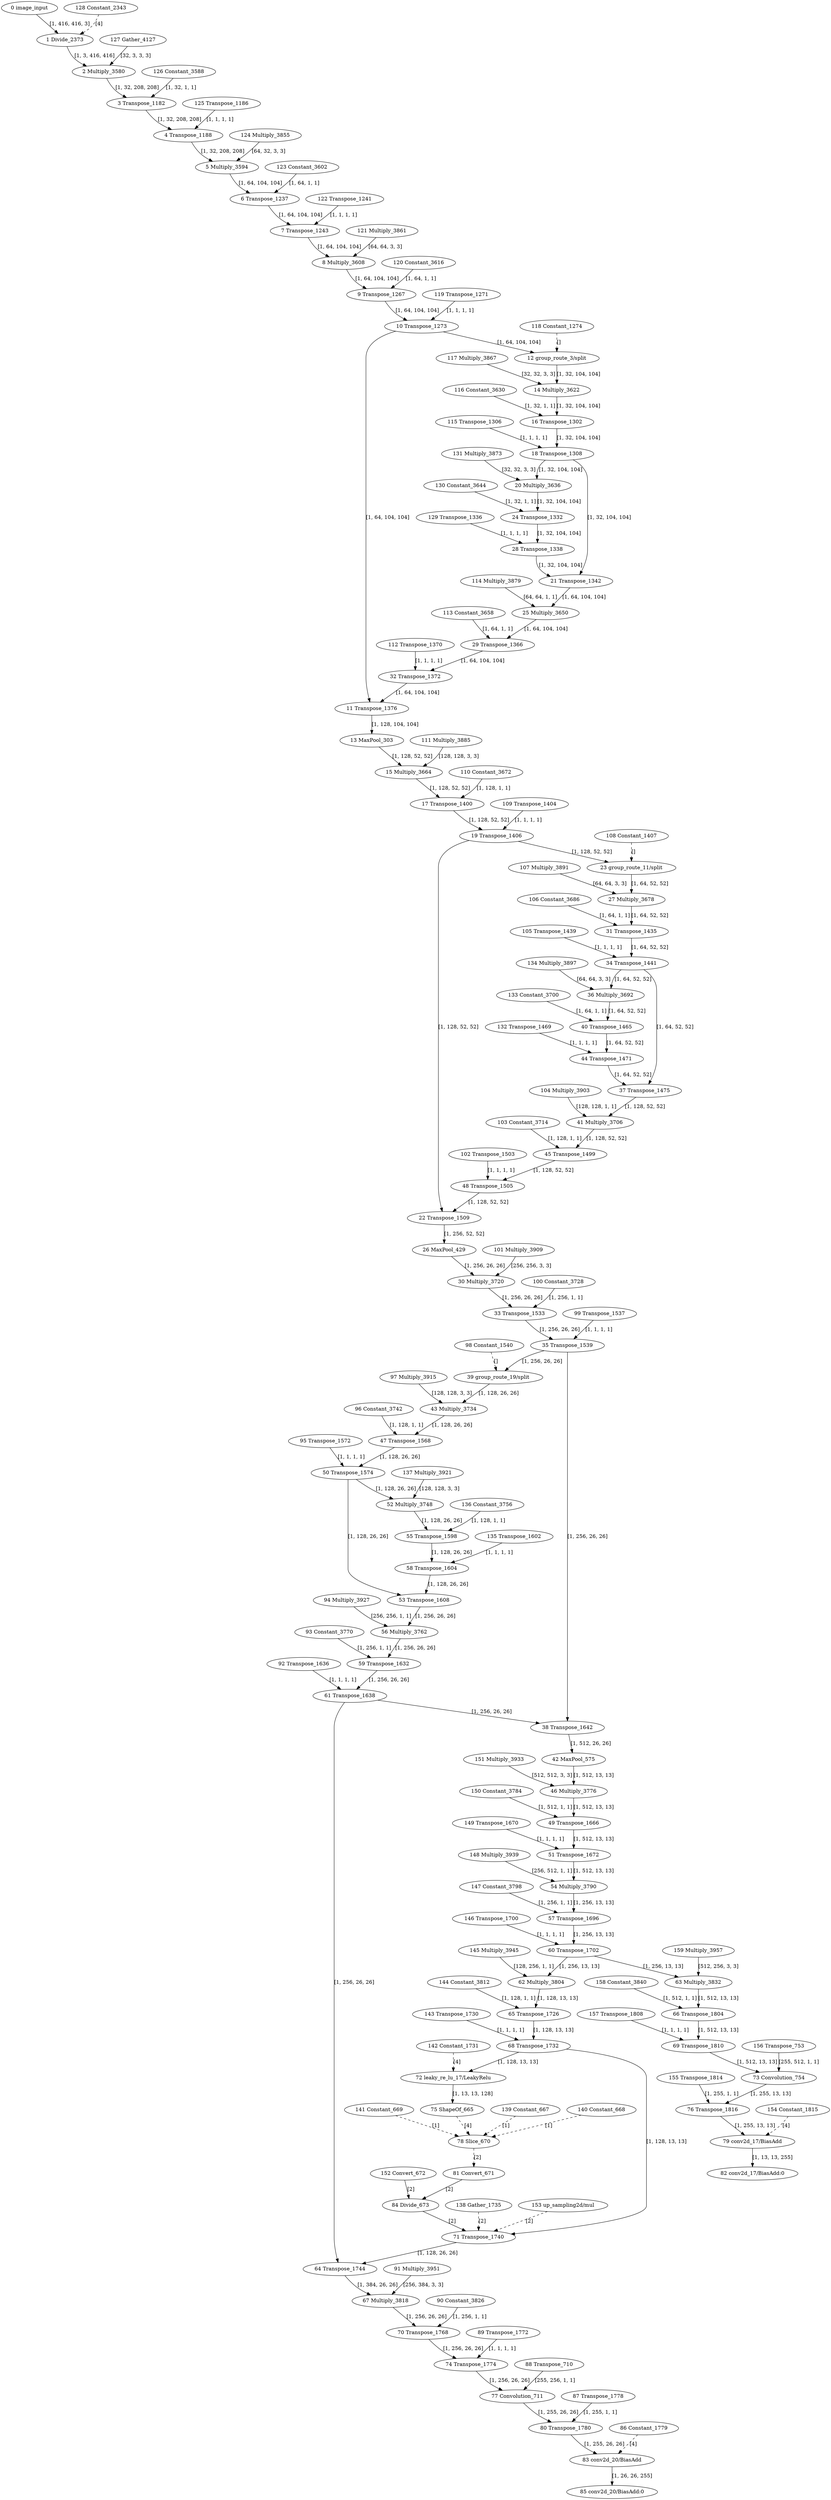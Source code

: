 strict digraph  {
"0 image_input" [id=0, type=Parameter];
"1 Divide_2373" [id=1, type=Transpose];
"2 Multiply_3580" [id=2, type=Convolution];
"3 Transpose_1182" [id=3, type=Add];
"4 Transpose_1188" [id=4, type=PRelu];
"5 Multiply_3594" [id=5, type=Convolution];
"6 Transpose_1237" [id=6, type=Add];
"7 Transpose_1243" [id=7, type=PRelu];
"8 Multiply_3608" [id=8, type=Convolution];
"9 Transpose_1267" [id=9, type=Add];
"10 Transpose_1273" [id=10, type=PRelu];
"11 Transpose_1376" [id=11, type=Concat];
"12 group_route_3/split" [id=12, type=Split];
"13 MaxPool_303" [id=13, type=MaxPool];
"14 Multiply_3622" [id=14, type=Convolution];
"15 Multiply_3664" [id=15, type=Convolution];
"16 Transpose_1302" [id=16, type=Add];
"17 Transpose_1400" [id=17, type=Add];
"18 Transpose_1308" [id=18, type=PRelu];
"19 Transpose_1406" [id=19, type=PRelu];
"20 Multiply_3636" [id=20, type=Convolution];
"21 Transpose_1342" [id=21, type=Concat];
"22 Transpose_1509" [id=22, type=Concat];
"23 group_route_11/split" [id=23, type=Split];
"24 Transpose_1332" [id=24, type=Add];
"25 Multiply_3650" [id=25, type=Convolution];
"26 MaxPool_429" [id=26, type=MaxPool];
"27 Multiply_3678" [id=27, type=Convolution];
"28 Transpose_1338" [id=28, type=PRelu];
"29 Transpose_1366" [id=29, type=Add];
"30 Multiply_3720" [id=30, type=Convolution];
"31 Transpose_1435" [id=31, type=Add];
"32 Transpose_1372" [id=32, type=PRelu];
"33 Transpose_1533" [id=33, type=Add];
"34 Transpose_1441" [id=34, type=PRelu];
"35 Transpose_1539" [id=35, type=PRelu];
"36 Multiply_3692" [id=36, type=Convolution];
"37 Transpose_1475" [id=37, type=Concat];
"38 Transpose_1642" [id=38, type=Concat];
"39 group_route_19/split" [id=39, type=Split];
"40 Transpose_1465" [id=40, type=Add];
"41 Multiply_3706" [id=41, type=Convolution];
"42 MaxPool_575" [id=42, type=MaxPool];
"43 Multiply_3734" [id=43, type=Convolution];
"44 Transpose_1471" [id=44, type=PRelu];
"45 Transpose_1499" [id=45, type=Add];
"46 Multiply_3776" [id=46, type=Convolution];
"47 Transpose_1568" [id=47, type=Add];
"48 Transpose_1505" [id=48, type=PRelu];
"49 Transpose_1666" [id=49, type=Add];
"50 Transpose_1574" [id=50, type=PRelu];
"51 Transpose_1672" [id=51, type=PRelu];
"52 Multiply_3748" [id=52, type=Convolution];
"53 Transpose_1608" [id=53, type=Concat];
"54 Multiply_3790" [id=54, type=Convolution];
"55 Transpose_1598" [id=55, type=Add];
"56 Multiply_3762" [id=56, type=Convolution];
"57 Transpose_1696" [id=57, type=Add];
"58 Transpose_1604" [id=58, type=PRelu];
"59 Transpose_1632" [id=59, type=Add];
"60 Transpose_1702" [id=60, type=PRelu];
"61 Transpose_1638" [id=61, type=PRelu];
"62 Multiply_3804" [id=62, type=Convolution];
"63 Multiply_3832" [id=63, type=Convolution];
"64 Transpose_1744" [id=64, type=Concat];
"65 Transpose_1726" [id=65, type=Add];
"66 Transpose_1804" [id=66, type=Add];
"67 Multiply_3818" [id=67, type=Convolution];
"68 Transpose_1732" [id=68, type=PRelu];
"69 Transpose_1810" [id=69, type=PRelu];
"70 Transpose_1768" [id=70, type=Add];
"71 Transpose_1740" [id=71, type=Interpolate];
"72 leaky_re_lu_17/LeakyRelu" [id=72, type=Transpose];
"73 Convolution_754" [id=73, type=Convolution];
"74 Transpose_1774" [id=74, type=PRelu];
"75 ShapeOf_665" [id=75, type=ShapeOf];
"76 Transpose_1816" [id=76, type=Add];
"77 Convolution_711" [id=77, type=Convolution];
"78 Slice_670" [id=78, type=StridedSlice];
"79 conv2d_17/BiasAdd" [id=79, type=Transpose];
"80 Transpose_1780" [id=80, type=Add];
"81 Convert_671" [id=81, type=Convert];
"82 conv2d_17/BiasAdd^0" [id=82, label="82 conv2d_17/BiasAdd:0", type=Result];
"83 conv2d_20/BiasAdd" [id=83, type=Transpose];
"84 Divide_673" [id=84, type=Divide];
"85 conv2d_20/BiasAdd^0" [id=85, label="85 conv2d_20/BiasAdd:0", type=Result];
"86 Constant_1779" [id=86, type=Constant];
"87 Transpose_1778" [id=87, type=Constant];
"88 Transpose_710" [id=88, type=Constant];
"89 Transpose_1772" [id=89, type=Constant];
"90 Constant_3826" [id=90, type=Constant];
"91 Multiply_3951" [id=91, type=Constant];
"92 Transpose_1636" [id=92, type=Constant];
"93 Constant_3770" [id=93, type=Constant];
"94 Multiply_3927" [id=94, type=Constant];
"95 Transpose_1572" [id=95, type=Constant];
"96 Constant_3742" [id=96, type=Constant];
"97 Multiply_3915" [id=97, type=Constant];
"98 Constant_1540" [id=98, type=Constant];
"99 Transpose_1537" [id=99, type=Constant];
"100 Constant_3728" [id=100, type=Constant];
"101 Multiply_3909" [id=101, type=Constant];
"102 Transpose_1503" [id=102, type=Constant];
"103 Constant_3714" [id=103, type=Constant];
"104 Multiply_3903" [id=104, type=Constant];
"105 Transpose_1439" [id=105, type=Constant];
"106 Constant_3686" [id=106, type=Constant];
"107 Multiply_3891" [id=107, type=Constant];
"108 Constant_1407" [id=108, type=Constant];
"109 Transpose_1404" [id=109, type=Constant];
"110 Constant_3672" [id=110, type=Constant];
"111 Multiply_3885" [id=111, type=Constant];
"112 Transpose_1370" [id=112, type=Constant];
"113 Constant_3658" [id=113, type=Constant];
"114 Multiply_3879" [id=114, type=Constant];
"115 Transpose_1306" [id=115, type=Constant];
"116 Constant_3630" [id=116, type=Constant];
"117 Multiply_3867" [id=117, type=Constant];
"118 Constant_1274" [id=118, type=Constant];
"119 Transpose_1271" [id=119, type=Constant];
"120 Constant_3616" [id=120, type=Constant];
"121 Multiply_3861" [id=121, type=Constant];
"122 Transpose_1241" [id=122, type=Constant];
"123 Constant_3602" [id=123, type=Constant];
"124 Multiply_3855" [id=124, type=Constant];
"125 Transpose_1186" [id=125, type=Constant];
"126 Constant_3588" [id=126, type=Constant];
"127 Gather_4127" [id=127, type=Constant];
"128 Constant_2343" [id=128, type=Constant];
"129 Transpose_1336" [id=129, type=Constant];
"130 Constant_3644" [id=130, type=Constant];
"131 Multiply_3873" [id=131, type=Constant];
"132 Transpose_1469" [id=132, type=Constant];
"133 Constant_3700" [id=133, type=Constant];
"134 Multiply_3897" [id=134, type=Constant];
"135 Transpose_1602" [id=135, type=Constant];
"136 Constant_3756" [id=136, type=Constant];
"137 Multiply_3921" [id=137, type=Constant];
"138 Gather_1735" [id=138, type=Constant];
"139 Constant_667" [id=139, type=Constant];
"140 Constant_668" [id=140, type=Constant];
"141 Constant_669" [id=141, type=Constant];
"142 Constant_1731" [id=142, type=Constant];
"143 Transpose_1730" [id=143, type=Constant];
"144 Constant_3812" [id=144, type=Constant];
"145 Multiply_3945" [id=145, type=Constant];
"146 Transpose_1700" [id=146, type=Constant];
"147 Constant_3798" [id=147, type=Constant];
"148 Multiply_3939" [id=148, type=Constant];
"149 Transpose_1670" [id=149, type=Constant];
"150 Constant_3784" [id=150, type=Constant];
"151 Multiply_3933" [id=151, type=Constant];
"152 Convert_672" [id=152, type=Constant];
"153 up_sampling2d/mul" [id=153, type=Constant];
"154 Constant_1815" [id=154, type=Constant];
"155 Transpose_1814" [id=155, type=Constant];
"156 Transpose_753" [id=156, type=Constant];
"157 Transpose_1808" [id=157, type=Constant];
"158 Constant_3840" [id=158, type=Constant];
"159 Multiply_3957" [id=159, type=Constant];
"0 image_input" -> "1 Divide_2373"  [label="[1, 416, 416, 3]", style=solid];
"1 Divide_2373" -> "2 Multiply_3580"  [label="[1, 3, 416, 416]", style=solid];
"2 Multiply_3580" -> "3 Transpose_1182"  [label="[1, 32, 208, 208]", style=solid];
"3 Transpose_1182" -> "4 Transpose_1188"  [label="[1, 32, 208, 208]", style=solid];
"4 Transpose_1188" -> "5 Multiply_3594"  [label="[1, 32, 208, 208]", style=solid];
"5 Multiply_3594" -> "6 Transpose_1237"  [label="[1, 64, 104, 104]", style=solid];
"6 Transpose_1237" -> "7 Transpose_1243"  [label="[1, 64, 104, 104]", style=solid];
"7 Transpose_1243" -> "8 Multiply_3608"  [label="[1, 64, 104, 104]", style=solid];
"8 Multiply_3608" -> "9 Transpose_1267"  [label="[1, 64, 104, 104]", style=solid];
"9 Transpose_1267" -> "10 Transpose_1273"  [label="[1, 64, 104, 104]", style=solid];
"10 Transpose_1273" -> "11 Transpose_1376"  [label="[1, 64, 104, 104]", style=solid];
"10 Transpose_1273" -> "12 group_route_3/split"  [label="[1, 64, 104, 104]", style=solid];
"11 Transpose_1376" -> "13 MaxPool_303"  [label="[1, 128, 104, 104]", style=solid];
"12 group_route_3/split" -> "14 Multiply_3622"  [label="[1, 32, 104, 104]", style=solid];
"13 MaxPool_303" -> "15 Multiply_3664"  [label="[1, 128, 52, 52]", style=solid];
"14 Multiply_3622" -> "16 Transpose_1302"  [label="[1, 32, 104, 104]", style=solid];
"15 Multiply_3664" -> "17 Transpose_1400"  [label="[1, 128, 52, 52]", style=solid];
"16 Transpose_1302" -> "18 Transpose_1308"  [label="[1, 32, 104, 104]", style=solid];
"17 Transpose_1400" -> "19 Transpose_1406"  [label="[1, 128, 52, 52]", style=solid];
"18 Transpose_1308" -> "20 Multiply_3636"  [label="[1, 32, 104, 104]", style=solid];
"18 Transpose_1308" -> "21 Transpose_1342"  [label="[1, 32, 104, 104]", style=solid];
"19 Transpose_1406" -> "22 Transpose_1509"  [label="[1, 128, 52, 52]", style=solid];
"19 Transpose_1406" -> "23 group_route_11/split"  [label="[1, 128, 52, 52]", style=solid];
"20 Multiply_3636" -> "24 Transpose_1332"  [label="[1, 32, 104, 104]", style=solid];
"21 Transpose_1342" -> "25 Multiply_3650"  [label="[1, 64, 104, 104]", style=solid];
"22 Transpose_1509" -> "26 MaxPool_429"  [label="[1, 256, 52, 52]", style=solid];
"23 group_route_11/split" -> "27 Multiply_3678"  [label="[1, 64, 52, 52]", style=solid];
"24 Transpose_1332" -> "28 Transpose_1338"  [label="[1, 32, 104, 104]", style=solid];
"25 Multiply_3650" -> "29 Transpose_1366"  [label="[1, 64, 104, 104]", style=solid];
"26 MaxPool_429" -> "30 Multiply_3720"  [label="[1, 256, 26, 26]", style=solid];
"27 Multiply_3678" -> "31 Transpose_1435"  [label="[1, 64, 52, 52]", style=solid];
"28 Transpose_1338" -> "21 Transpose_1342"  [label="[1, 32, 104, 104]", style=solid];
"29 Transpose_1366" -> "32 Transpose_1372"  [label="[1, 64, 104, 104]", style=solid];
"30 Multiply_3720" -> "33 Transpose_1533"  [label="[1, 256, 26, 26]", style=solid];
"31 Transpose_1435" -> "34 Transpose_1441"  [label="[1, 64, 52, 52]", style=solid];
"32 Transpose_1372" -> "11 Transpose_1376"  [label="[1, 64, 104, 104]", style=solid];
"33 Transpose_1533" -> "35 Transpose_1539"  [label="[1, 256, 26, 26]", style=solid];
"34 Transpose_1441" -> "36 Multiply_3692"  [label="[1, 64, 52, 52]", style=solid];
"34 Transpose_1441" -> "37 Transpose_1475"  [label="[1, 64, 52, 52]", style=solid];
"35 Transpose_1539" -> "38 Transpose_1642"  [label="[1, 256, 26, 26]", style=solid];
"35 Transpose_1539" -> "39 group_route_19/split"  [label="[1, 256, 26, 26]", style=solid];
"36 Multiply_3692" -> "40 Transpose_1465"  [label="[1, 64, 52, 52]", style=solid];
"37 Transpose_1475" -> "41 Multiply_3706"  [label="[1, 128, 52, 52]", style=solid];
"38 Transpose_1642" -> "42 MaxPool_575"  [label="[1, 512, 26, 26]", style=solid];
"39 group_route_19/split" -> "43 Multiply_3734"  [label="[1, 128, 26, 26]", style=solid];
"40 Transpose_1465" -> "44 Transpose_1471"  [label="[1, 64, 52, 52]", style=solid];
"41 Multiply_3706" -> "45 Transpose_1499"  [label="[1, 128, 52, 52]", style=solid];
"42 MaxPool_575" -> "46 Multiply_3776"  [label="[1, 512, 13, 13]", style=solid];
"43 Multiply_3734" -> "47 Transpose_1568"  [label="[1, 128, 26, 26]", style=solid];
"44 Transpose_1471" -> "37 Transpose_1475"  [label="[1, 64, 52, 52]", style=solid];
"45 Transpose_1499" -> "48 Transpose_1505"  [label="[1, 128, 52, 52]", style=solid];
"46 Multiply_3776" -> "49 Transpose_1666"  [label="[1, 512, 13, 13]", style=solid];
"47 Transpose_1568" -> "50 Transpose_1574"  [label="[1, 128, 26, 26]", style=solid];
"48 Transpose_1505" -> "22 Transpose_1509"  [label="[1, 128, 52, 52]", style=solid];
"49 Transpose_1666" -> "51 Transpose_1672"  [label="[1, 512, 13, 13]", style=solid];
"50 Transpose_1574" -> "52 Multiply_3748"  [label="[1, 128, 26, 26]", style=solid];
"50 Transpose_1574" -> "53 Transpose_1608"  [label="[1, 128, 26, 26]", style=solid];
"51 Transpose_1672" -> "54 Multiply_3790"  [label="[1, 512, 13, 13]", style=solid];
"52 Multiply_3748" -> "55 Transpose_1598"  [label="[1, 128, 26, 26]", style=solid];
"53 Transpose_1608" -> "56 Multiply_3762"  [label="[1, 256, 26, 26]", style=solid];
"54 Multiply_3790" -> "57 Transpose_1696"  [label="[1, 256, 13, 13]", style=solid];
"55 Transpose_1598" -> "58 Transpose_1604"  [label="[1, 128, 26, 26]", style=solid];
"56 Multiply_3762" -> "59 Transpose_1632"  [label="[1, 256, 26, 26]", style=solid];
"57 Transpose_1696" -> "60 Transpose_1702"  [label="[1, 256, 13, 13]", style=solid];
"58 Transpose_1604" -> "53 Transpose_1608"  [label="[1, 128, 26, 26]", style=solid];
"59 Transpose_1632" -> "61 Transpose_1638"  [label="[1, 256, 26, 26]", style=solid];
"60 Transpose_1702" -> "62 Multiply_3804"  [label="[1, 256, 13, 13]", style=solid];
"60 Transpose_1702" -> "63 Multiply_3832"  [label="[1, 256, 13, 13]", style=solid];
"61 Transpose_1638" -> "38 Transpose_1642"  [label="[1, 256, 26, 26]", style=solid];
"61 Transpose_1638" -> "64 Transpose_1744"  [label="[1, 256, 26, 26]", style=solid];
"62 Multiply_3804" -> "65 Transpose_1726"  [label="[1, 128, 13, 13]", style=solid];
"63 Multiply_3832" -> "66 Transpose_1804"  [label="[1, 512, 13, 13]", style=solid];
"64 Transpose_1744" -> "67 Multiply_3818"  [label="[1, 384, 26, 26]", style=solid];
"65 Transpose_1726" -> "68 Transpose_1732"  [label="[1, 128, 13, 13]", style=solid];
"66 Transpose_1804" -> "69 Transpose_1810"  [label="[1, 512, 13, 13]", style=solid];
"67 Multiply_3818" -> "70 Transpose_1768"  [label="[1, 256, 26, 26]", style=solid];
"68 Transpose_1732" -> "71 Transpose_1740"  [label="[1, 128, 13, 13]", style=solid];
"68 Transpose_1732" -> "72 leaky_re_lu_17/LeakyRelu"  [label="[1, 128, 13, 13]", style=solid];
"69 Transpose_1810" -> "73 Convolution_754"  [label="[1, 512, 13, 13]", style=solid];
"70 Transpose_1768" -> "74 Transpose_1774"  [label="[1, 256, 26, 26]", style=solid];
"71 Transpose_1740" -> "64 Transpose_1744"  [label="[1, 128, 26, 26]", style=solid];
"72 leaky_re_lu_17/LeakyRelu" -> "75 ShapeOf_665"  [label="[1, 13, 13, 128]", style=solid];
"73 Convolution_754" -> "76 Transpose_1816"  [label="[1, 255, 13, 13]", style=solid];
"74 Transpose_1774" -> "77 Convolution_711"  [label="[1, 256, 26, 26]", style=solid];
"75 ShapeOf_665" -> "78 Slice_670"  [label="[4]", style=dashed];
"76 Transpose_1816" -> "79 conv2d_17/BiasAdd"  [label="[1, 255, 13, 13]", style=solid];
"77 Convolution_711" -> "80 Transpose_1780"  [label="[1, 255, 26, 26]", style=solid];
"78 Slice_670" -> "81 Convert_671"  [label="[2]", style=dashed];
"79 conv2d_17/BiasAdd" -> "82 conv2d_17/BiasAdd^0"  [label="[1, 13, 13, 255]", style=solid];
"80 Transpose_1780" -> "83 conv2d_20/BiasAdd"  [label="[1, 255, 26, 26]", style=solid];
"81 Convert_671" -> "84 Divide_673"  [label="[2]", style=solid];
"83 conv2d_20/BiasAdd" -> "85 conv2d_20/BiasAdd^0"  [label="[1, 26, 26, 255]", style=solid];
"84 Divide_673" -> "71 Transpose_1740"  [label="[2]", style=solid];
"86 Constant_1779" -> "83 conv2d_20/BiasAdd"  [label="[4]", style=dashed];
"87 Transpose_1778" -> "80 Transpose_1780"  [label="[1, 255, 1, 1]", style=solid];
"88 Transpose_710" -> "77 Convolution_711"  [label="[255, 256, 1, 1]", style=solid];
"89 Transpose_1772" -> "74 Transpose_1774"  [label="[1, 1, 1, 1]", style=solid];
"90 Constant_3826" -> "70 Transpose_1768"  [label="[1, 256, 1, 1]", style=solid];
"91 Multiply_3951" -> "67 Multiply_3818"  [label="[256, 384, 3, 3]", style=solid];
"92 Transpose_1636" -> "61 Transpose_1638"  [label="[1, 1, 1, 1]", style=solid];
"93 Constant_3770" -> "59 Transpose_1632"  [label="[1, 256, 1, 1]", style=solid];
"94 Multiply_3927" -> "56 Multiply_3762"  [label="[256, 256, 1, 1]", style=solid];
"95 Transpose_1572" -> "50 Transpose_1574"  [label="[1, 1, 1, 1]", style=solid];
"96 Constant_3742" -> "47 Transpose_1568"  [label="[1, 128, 1, 1]", style=solid];
"97 Multiply_3915" -> "43 Multiply_3734"  [label="[128, 128, 3, 3]", style=solid];
"98 Constant_1540" -> "39 group_route_19/split"  [label="[]", style=dashed];
"99 Transpose_1537" -> "35 Transpose_1539"  [label="[1, 1, 1, 1]", style=solid];
"100 Constant_3728" -> "33 Transpose_1533"  [label="[1, 256, 1, 1]", style=solid];
"101 Multiply_3909" -> "30 Multiply_3720"  [label="[256, 256, 3, 3]", style=solid];
"102 Transpose_1503" -> "48 Transpose_1505"  [label="[1, 1, 1, 1]", style=solid];
"103 Constant_3714" -> "45 Transpose_1499"  [label="[1, 128, 1, 1]", style=solid];
"104 Multiply_3903" -> "41 Multiply_3706"  [label="[128, 128, 1, 1]", style=solid];
"105 Transpose_1439" -> "34 Transpose_1441"  [label="[1, 1, 1, 1]", style=solid];
"106 Constant_3686" -> "31 Transpose_1435"  [label="[1, 64, 1, 1]", style=solid];
"107 Multiply_3891" -> "27 Multiply_3678"  [label="[64, 64, 3, 3]", style=solid];
"108 Constant_1407" -> "23 group_route_11/split"  [label="[]", style=dashed];
"109 Transpose_1404" -> "19 Transpose_1406"  [label="[1, 1, 1, 1]", style=solid];
"110 Constant_3672" -> "17 Transpose_1400"  [label="[1, 128, 1, 1]", style=solid];
"111 Multiply_3885" -> "15 Multiply_3664"  [label="[128, 128, 3, 3]", style=solid];
"112 Transpose_1370" -> "32 Transpose_1372"  [label="[1, 1, 1, 1]", style=solid];
"113 Constant_3658" -> "29 Transpose_1366"  [label="[1, 64, 1, 1]", style=solid];
"114 Multiply_3879" -> "25 Multiply_3650"  [label="[64, 64, 1, 1]", style=solid];
"115 Transpose_1306" -> "18 Transpose_1308"  [label="[1, 1, 1, 1]", style=solid];
"116 Constant_3630" -> "16 Transpose_1302"  [label="[1, 32, 1, 1]", style=solid];
"117 Multiply_3867" -> "14 Multiply_3622"  [label="[32, 32, 3, 3]", style=solid];
"118 Constant_1274" -> "12 group_route_3/split"  [label="[]", style=dashed];
"119 Transpose_1271" -> "10 Transpose_1273"  [label="[1, 1, 1, 1]", style=solid];
"120 Constant_3616" -> "9 Transpose_1267"  [label="[1, 64, 1, 1]", style=solid];
"121 Multiply_3861" -> "8 Multiply_3608"  [label="[64, 64, 3, 3]", style=solid];
"122 Transpose_1241" -> "7 Transpose_1243"  [label="[1, 1, 1, 1]", style=solid];
"123 Constant_3602" -> "6 Transpose_1237"  [label="[1, 64, 1, 1]", style=solid];
"124 Multiply_3855" -> "5 Multiply_3594"  [label="[64, 32, 3, 3]", style=solid];
"125 Transpose_1186" -> "4 Transpose_1188"  [label="[1, 1, 1, 1]", style=solid];
"126 Constant_3588" -> "3 Transpose_1182"  [label="[1, 32, 1, 1]", style=solid];
"127 Gather_4127" -> "2 Multiply_3580"  [label="[32, 3, 3, 3]", style=solid];
"128 Constant_2343" -> "1 Divide_2373"  [label="[4]", style=dashed];
"129 Transpose_1336" -> "28 Transpose_1338"  [label="[1, 1, 1, 1]", style=solid];
"130 Constant_3644" -> "24 Transpose_1332"  [label="[1, 32, 1, 1]", style=solid];
"131 Multiply_3873" -> "20 Multiply_3636"  [label="[32, 32, 3, 3]", style=solid];
"132 Transpose_1469" -> "44 Transpose_1471"  [label="[1, 1, 1, 1]", style=solid];
"133 Constant_3700" -> "40 Transpose_1465"  [label="[1, 64, 1, 1]", style=solid];
"134 Multiply_3897" -> "36 Multiply_3692"  [label="[64, 64, 3, 3]", style=solid];
"135 Transpose_1602" -> "58 Transpose_1604"  [label="[1, 1, 1, 1]", style=solid];
"136 Constant_3756" -> "55 Transpose_1598"  [label="[1, 128, 1, 1]", style=solid];
"137 Multiply_3921" -> "52 Multiply_3748"  [label="[128, 128, 3, 3]", style=solid];
"138 Gather_1735" -> "71 Transpose_1740"  [label="[2]", style=dashed];
"139 Constant_667" -> "78 Slice_670"  [label="[1]", style=dashed];
"140 Constant_668" -> "78 Slice_670"  [label="[1]", style=dashed];
"141 Constant_669" -> "78 Slice_670"  [label="[1]", style=dashed];
"142 Constant_1731" -> "72 leaky_re_lu_17/LeakyRelu"  [label="[4]", style=dashed];
"143 Transpose_1730" -> "68 Transpose_1732"  [label="[1, 1, 1, 1]", style=solid];
"144 Constant_3812" -> "65 Transpose_1726"  [label="[1, 128, 1, 1]", style=solid];
"145 Multiply_3945" -> "62 Multiply_3804"  [label="[128, 256, 1, 1]", style=solid];
"146 Transpose_1700" -> "60 Transpose_1702"  [label="[1, 1, 1, 1]", style=solid];
"147 Constant_3798" -> "57 Transpose_1696"  [label="[1, 256, 1, 1]", style=solid];
"148 Multiply_3939" -> "54 Multiply_3790"  [label="[256, 512, 1, 1]", style=solid];
"149 Transpose_1670" -> "51 Transpose_1672"  [label="[1, 1, 1, 1]", style=solid];
"150 Constant_3784" -> "49 Transpose_1666"  [label="[1, 512, 1, 1]", style=solid];
"151 Multiply_3933" -> "46 Multiply_3776"  [label="[512, 512, 3, 3]", style=solid];
"152 Convert_672" -> "84 Divide_673"  [label="[2]", style=solid];
"153 up_sampling2d/mul" -> "71 Transpose_1740"  [label="[2]", style=dashed];
"154 Constant_1815" -> "79 conv2d_17/BiasAdd"  [label="[4]", style=dashed];
"155 Transpose_1814" -> "76 Transpose_1816"  [label="[1, 255, 1, 1]", style=solid];
"156 Transpose_753" -> "73 Convolution_754"  [label="[255, 512, 1, 1]", style=solid];
"157 Transpose_1808" -> "69 Transpose_1810"  [label="[1, 1, 1, 1]", style=solid];
"158 Constant_3840" -> "66 Transpose_1804"  [label="[1, 512, 1, 1]", style=solid];
"159 Multiply_3957" -> "63 Multiply_3832"  [label="[512, 256, 3, 3]", style=solid];
}
